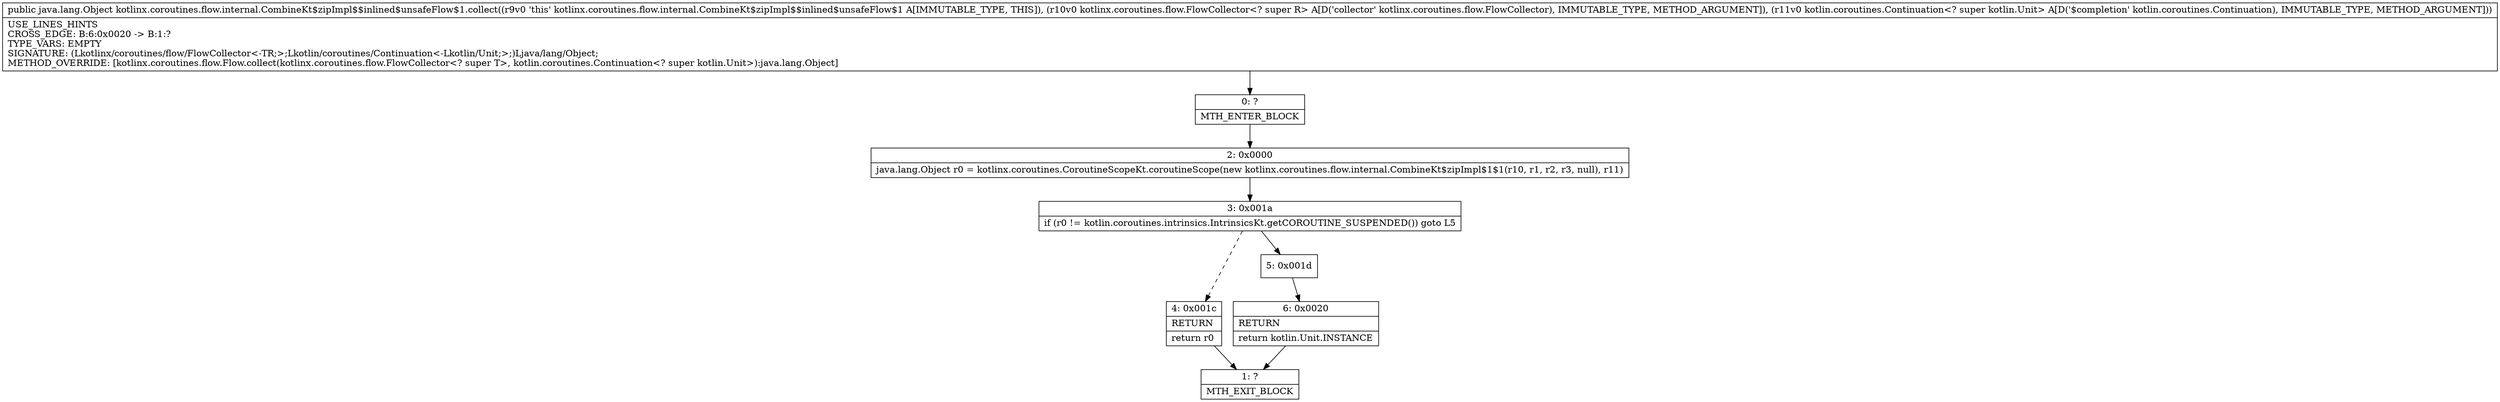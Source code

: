 digraph "CFG forkotlinx.coroutines.flow.internal.CombineKt$zipImpl$$inlined$unsafeFlow$1.collect(Lkotlinx\/coroutines\/flow\/FlowCollector;Lkotlin\/coroutines\/Continuation;)Ljava\/lang\/Object;" {
Node_0 [shape=record,label="{0\:\ ?|MTH_ENTER_BLOCK\l}"];
Node_2 [shape=record,label="{2\:\ 0x0000|java.lang.Object r0 = kotlinx.coroutines.CoroutineScopeKt.coroutineScope(new kotlinx.coroutines.flow.internal.CombineKt$zipImpl$1$1(r10, r1, r2, r3, null), r11)\l}"];
Node_3 [shape=record,label="{3\:\ 0x001a|if (r0 != kotlin.coroutines.intrinsics.IntrinsicsKt.getCOROUTINE_SUSPENDED()) goto L5\l}"];
Node_4 [shape=record,label="{4\:\ 0x001c|RETURN\l|return r0\l}"];
Node_1 [shape=record,label="{1\:\ ?|MTH_EXIT_BLOCK\l}"];
Node_5 [shape=record,label="{5\:\ 0x001d}"];
Node_6 [shape=record,label="{6\:\ 0x0020|RETURN\l|return kotlin.Unit.INSTANCE\l}"];
MethodNode[shape=record,label="{public java.lang.Object kotlinx.coroutines.flow.internal.CombineKt$zipImpl$$inlined$unsafeFlow$1.collect((r9v0 'this' kotlinx.coroutines.flow.internal.CombineKt$zipImpl$$inlined$unsafeFlow$1 A[IMMUTABLE_TYPE, THIS]), (r10v0 kotlinx.coroutines.flow.FlowCollector\<? super R\> A[D('collector' kotlinx.coroutines.flow.FlowCollector), IMMUTABLE_TYPE, METHOD_ARGUMENT]), (r11v0 kotlin.coroutines.Continuation\<? super kotlin.Unit\> A[D('$completion' kotlin.coroutines.Continuation), IMMUTABLE_TYPE, METHOD_ARGUMENT]))  | USE_LINES_HINTS\lCROSS_EDGE: B:6:0x0020 \-\> B:1:?\lTYPE_VARS: EMPTY\lSIGNATURE: (Lkotlinx\/coroutines\/flow\/FlowCollector\<\-TR;\>;Lkotlin\/coroutines\/Continuation\<\-Lkotlin\/Unit;\>;)Ljava\/lang\/Object;\lMETHOD_OVERRIDE: [kotlinx.coroutines.flow.Flow.collect(kotlinx.coroutines.flow.FlowCollector\<? super T\>, kotlin.coroutines.Continuation\<? super kotlin.Unit\>):java.lang.Object]\l}"];
MethodNode -> Node_0;Node_0 -> Node_2;
Node_2 -> Node_3;
Node_3 -> Node_4[style=dashed];
Node_3 -> Node_5;
Node_4 -> Node_1;
Node_5 -> Node_6;
Node_6 -> Node_1;
}

